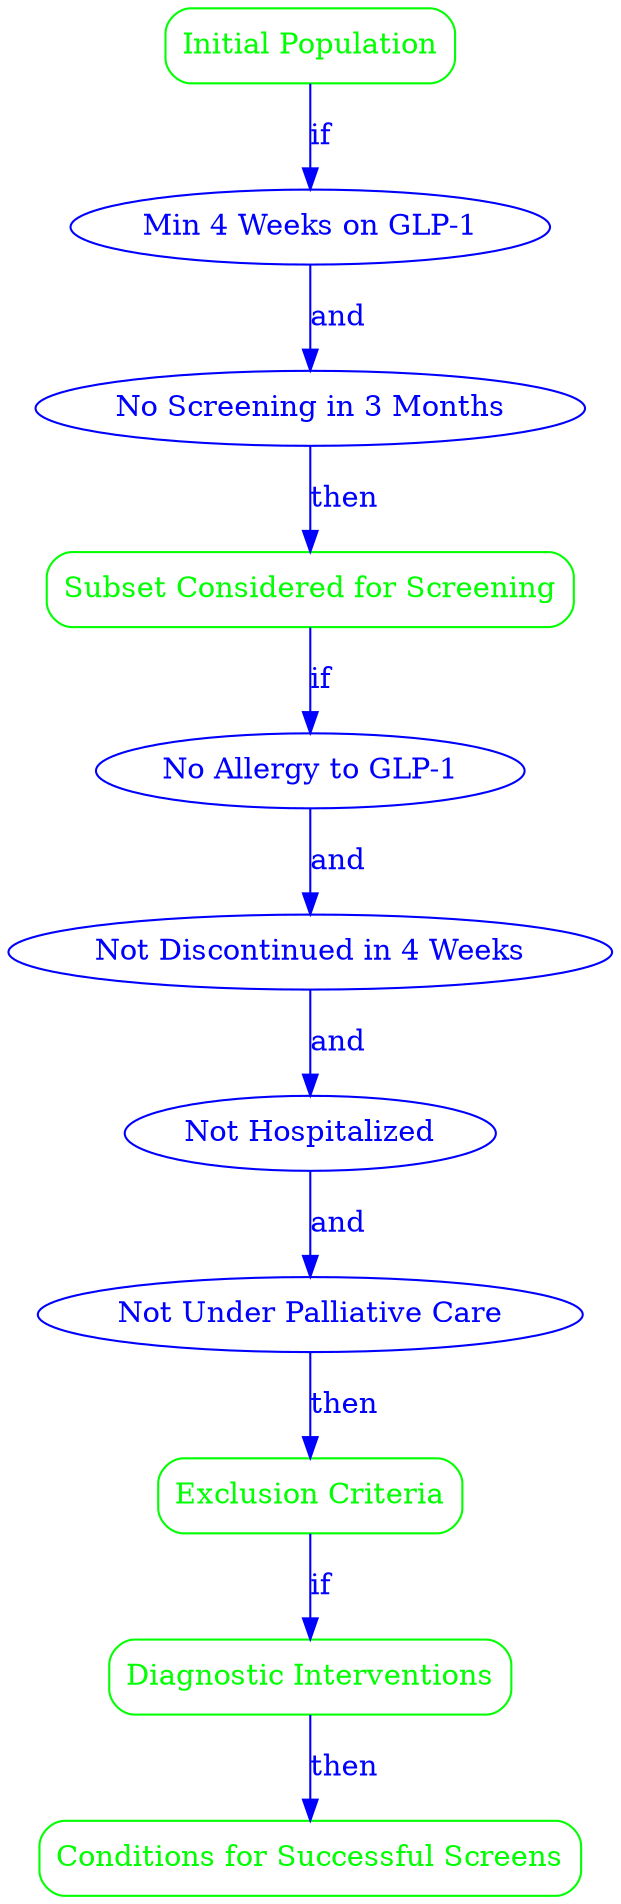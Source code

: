 digraph Protocol {
    rankdir=TB;

    // Population nodes
    InitialPop [label="Initial Population" shape=box style=rounded color=green fontcolor=green comment="All patients currently prescribed GLP-1 receptor agonists, including but not limited to medications such as liraglutide, exenatide, dulaglutide, and semaglutide."];
    SubsetScreen [label="Subset Considered for Screening" shape=box style=rounded color=green fontcolor=green comment="Patients from the initial population who have been on GLP-1 medications for a minimum duration of 4 weeks, as side effects may become more apparent after this period. Patients who have not had a documented side effect screening in the past 3 months."];
    Exclusion [label="Exclusion Criteria" shape=box style=rounded color=green fontcolor=green comment="Patients with a documented allergy or hypersensitivity to GLP-1 medications. Patients who have discontinued GLP-1 medications within the last 4 weeks. Patients currently hospitalized for any reason, as their side effect profile may be confounded by other treatments or conditions. Patients under palliative care where the focus is on comfort rather than active management of side effects."];
    Diagnostic [label="Diagnostic Interventions" shape=box style=rounded color=green fontcolor=green comment="Conduct a structured interview or questionnaire to assess for common side effects associated with GLP-1 medications, including but not limited to gastrointestinal symptoms (nausea, vomiting, diarrhea), injection site reactions, and signs of pancreatitis (abdominal pain, elevated pancreatic enzymes). Perform laboratory tests if indicated by symptoms, such as serum amylase and lipase levels for suspected pancreatitis. Review patient-reported outcomes and any self-monitoring data related to blood glucose levels and weight changes."];
    SuccessfulScreen [label="Conditions for Successful Screens" shape=box style=rounded color=green fontcolor=green comment="Identification and documentation of any new or worsening side effects since the last assessment. Clear communication of findings to the patient, including reassurance if no significant side effects are identified. Recommendation for consultation with a healthcare provider if any moderate to severe side effects are detected, or if the patient expresses concern about their medication. Follow-up plan established for re-evaluation or further diagnostic testing if necessary."];

    // Criterion nodes
    MinDuration [label="Min 4 Weeks on GLP-1" shape=ellipse color=blue fontcolor=blue comment="Patients from the initial population who have been on GLP-1 medications for a minimum duration of 4 weeks."];
    NoRecentScreen [label="No Screening in 3 Months" shape=ellipse color=blue fontcolor=blue comment="Patients who have not had a documented side effect screening in the past 3 months."];
    NoAllergy [label="No Allergy to GLP-1" shape=ellipse color=blue fontcolor=blue comment="Patients with a documented allergy or hypersensitivity to GLP-1 medications."];
    NotDiscontinued [label="Not Discontinued in 4 Weeks" shape=ellipse color=blue fontcolor=blue comment="Patients who have discontinued GLP-1 medications within the last 4 weeks."];
    NotHospitalized [label="Not Hospitalized" shape=ellipse color=blue fontcolor=blue comment="Patients currently hospitalized for any reason."];
    NotPalliative [label="Not Under Palliative Care" shape=ellipse color=blue fontcolor=blue comment="Patients under palliative care where the focus is on comfort rather than active management of side effects."];

    // Edges
    InitialPop -> MinDuration [label="if" color=blue fontcolor=blue];
    MinDuration -> NoRecentScreen [label="and" color=blue fontcolor=blue];
    NoRecentScreen -> SubsetScreen [label="then" color=blue fontcolor=blue];

    SubsetScreen -> NoAllergy [label="if" color=blue fontcolor=blue];
    NoAllergy -> NotDiscontinued [label="and" color=blue fontcolor=blue];
    NotDiscontinued -> NotHospitalized [label="and" color=blue fontcolor=blue];
    NotHospitalized -> NotPalliative [label="and" color=blue fontcolor=blue];
    NotPalliative -> Exclusion [label="then" color=blue fontcolor=blue];

    Exclusion -> Diagnostic [label="if" color=blue fontcolor=blue];
    Diagnostic -> SuccessfulScreen [label="then" color=blue fontcolor=blue];
}